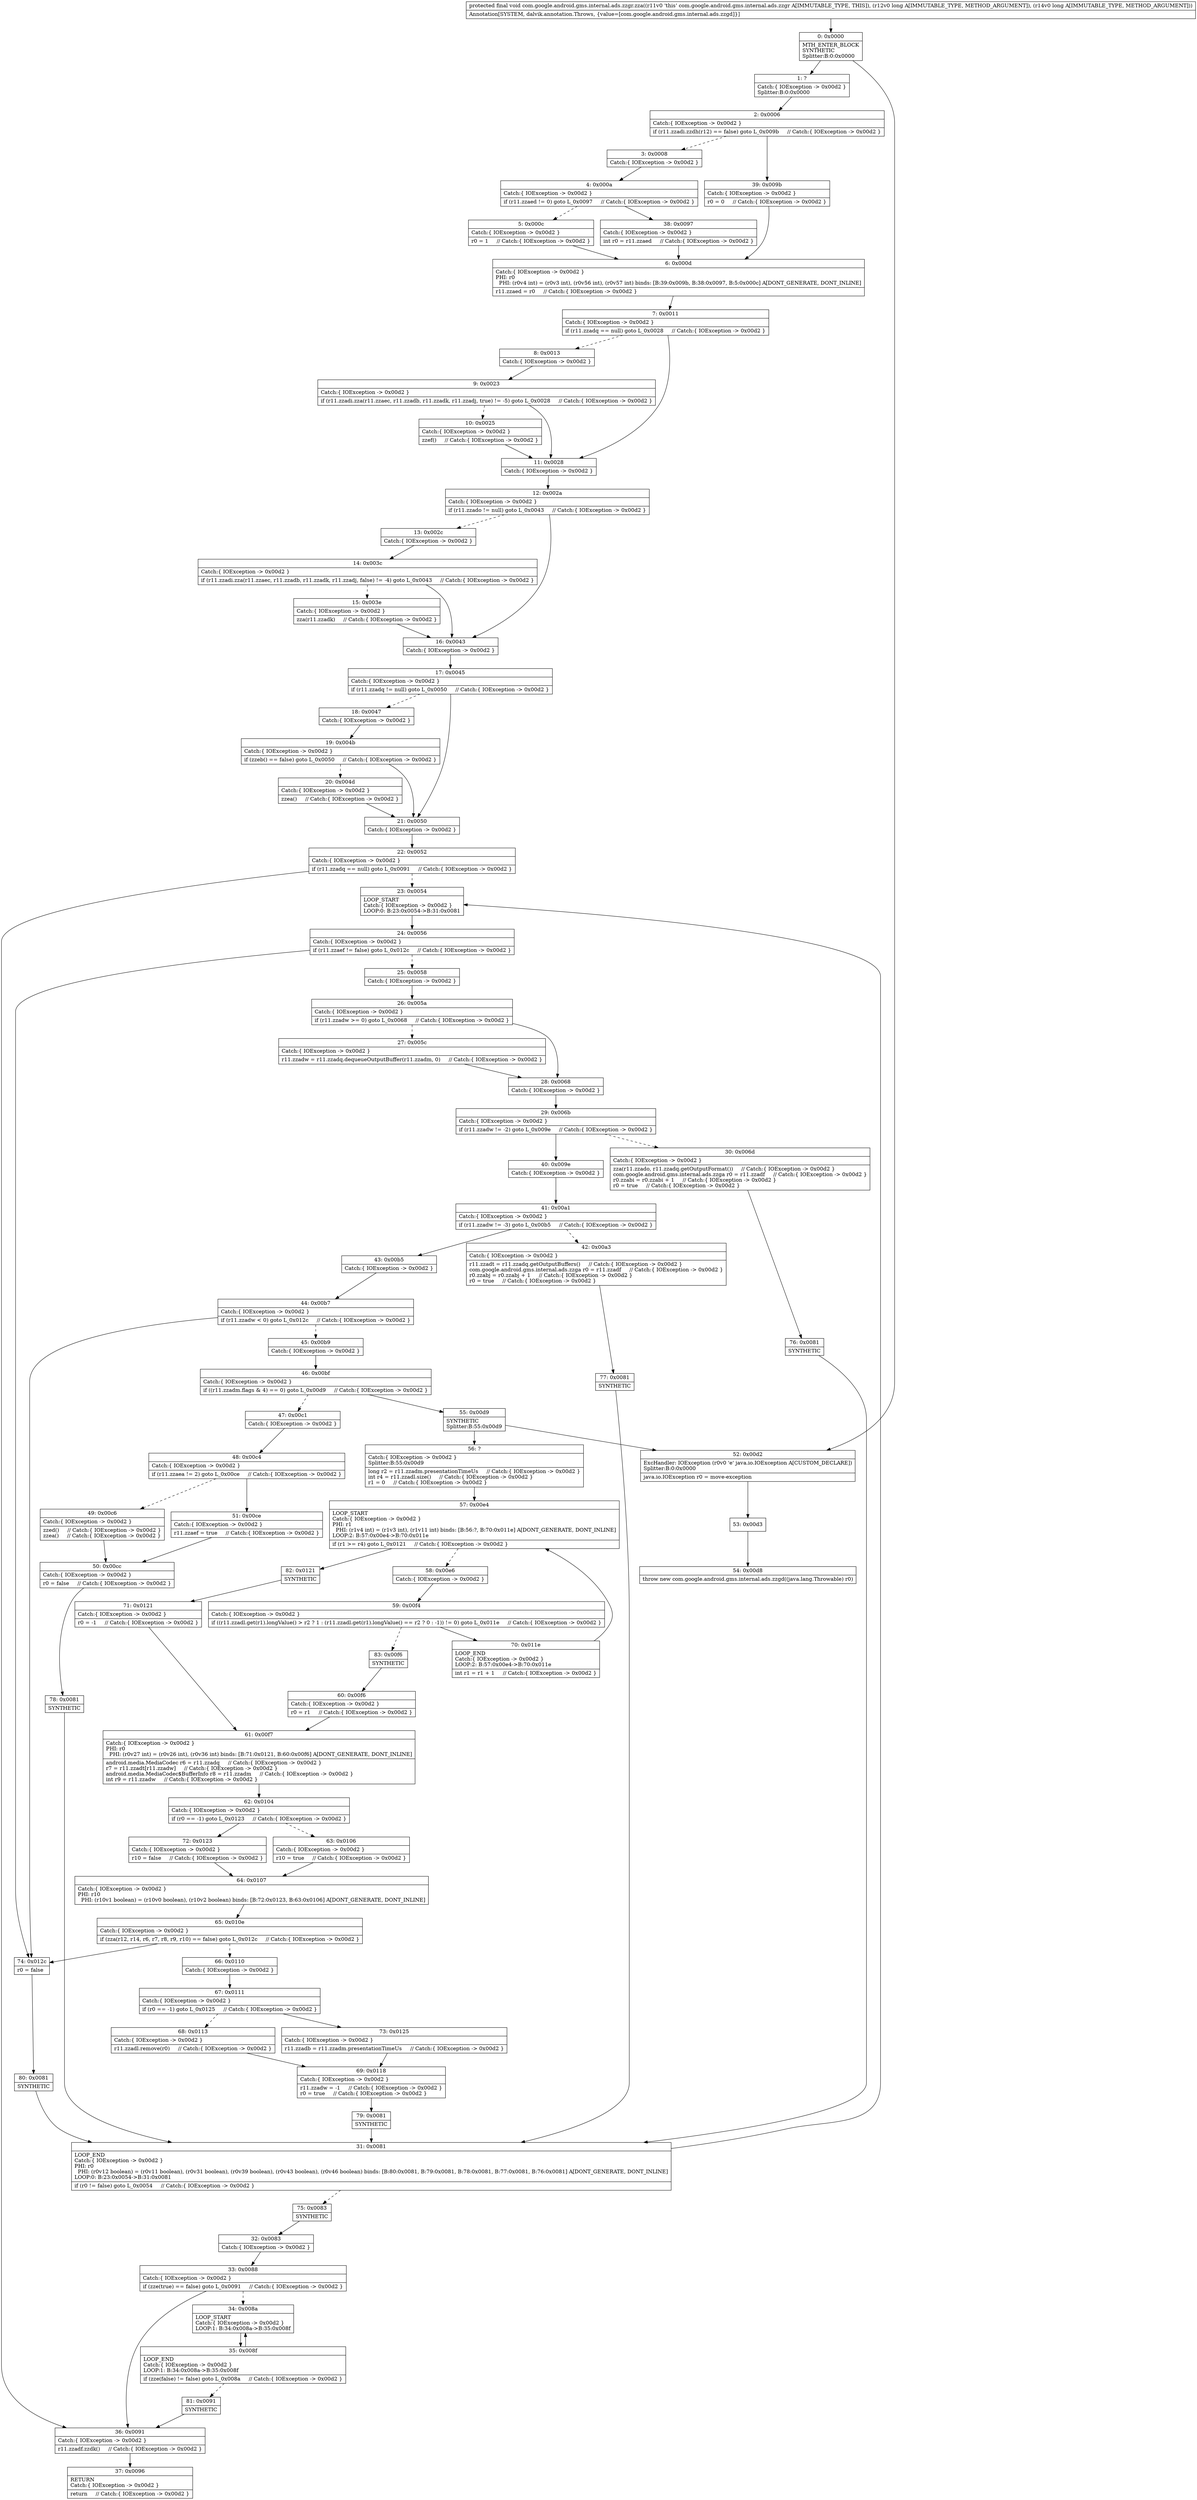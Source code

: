 digraph "CFG forcom.google.android.gms.internal.ads.zzgr.zza(JJ)V" {
Node_0 [shape=record,label="{0\:\ 0x0000|MTH_ENTER_BLOCK\lSYNTHETIC\lSplitter:B:0:0x0000\l}"];
Node_1 [shape=record,label="{1\:\ ?|Catch:\{ IOException \-\> 0x00d2 \}\lSplitter:B:0:0x0000\l}"];
Node_2 [shape=record,label="{2\:\ 0x0006|Catch:\{ IOException \-\> 0x00d2 \}\l|if (r11.zzadi.zzdh(r12) == false) goto L_0x009b     \/\/ Catch:\{ IOException \-\> 0x00d2 \}\l}"];
Node_3 [shape=record,label="{3\:\ 0x0008|Catch:\{ IOException \-\> 0x00d2 \}\l}"];
Node_4 [shape=record,label="{4\:\ 0x000a|Catch:\{ IOException \-\> 0x00d2 \}\l|if (r11.zzaed != 0) goto L_0x0097     \/\/ Catch:\{ IOException \-\> 0x00d2 \}\l}"];
Node_5 [shape=record,label="{5\:\ 0x000c|Catch:\{ IOException \-\> 0x00d2 \}\l|r0 = 1     \/\/ Catch:\{ IOException \-\> 0x00d2 \}\l}"];
Node_6 [shape=record,label="{6\:\ 0x000d|Catch:\{ IOException \-\> 0x00d2 \}\lPHI: r0 \l  PHI: (r0v4 int) = (r0v3 int), (r0v56 int), (r0v57 int) binds: [B:39:0x009b, B:38:0x0097, B:5:0x000c] A[DONT_GENERATE, DONT_INLINE]\l|r11.zzaed = r0     \/\/ Catch:\{ IOException \-\> 0x00d2 \}\l}"];
Node_7 [shape=record,label="{7\:\ 0x0011|Catch:\{ IOException \-\> 0x00d2 \}\l|if (r11.zzadq == null) goto L_0x0028     \/\/ Catch:\{ IOException \-\> 0x00d2 \}\l}"];
Node_8 [shape=record,label="{8\:\ 0x0013|Catch:\{ IOException \-\> 0x00d2 \}\l}"];
Node_9 [shape=record,label="{9\:\ 0x0023|Catch:\{ IOException \-\> 0x00d2 \}\l|if (r11.zzadi.zza(r11.zzaec, r11.zzadb, r11.zzadk, r11.zzadj, true) != \-5) goto L_0x0028     \/\/ Catch:\{ IOException \-\> 0x00d2 \}\l}"];
Node_10 [shape=record,label="{10\:\ 0x0025|Catch:\{ IOException \-\> 0x00d2 \}\l|zzef()     \/\/ Catch:\{ IOException \-\> 0x00d2 \}\l}"];
Node_11 [shape=record,label="{11\:\ 0x0028|Catch:\{ IOException \-\> 0x00d2 \}\l}"];
Node_12 [shape=record,label="{12\:\ 0x002a|Catch:\{ IOException \-\> 0x00d2 \}\l|if (r11.zzado != null) goto L_0x0043     \/\/ Catch:\{ IOException \-\> 0x00d2 \}\l}"];
Node_13 [shape=record,label="{13\:\ 0x002c|Catch:\{ IOException \-\> 0x00d2 \}\l}"];
Node_14 [shape=record,label="{14\:\ 0x003c|Catch:\{ IOException \-\> 0x00d2 \}\l|if (r11.zzadi.zza(r11.zzaec, r11.zzadb, r11.zzadk, r11.zzadj, false) != \-4) goto L_0x0043     \/\/ Catch:\{ IOException \-\> 0x00d2 \}\l}"];
Node_15 [shape=record,label="{15\:\ 0x003e|Catch:\{ IOException \-\> 0x00d2 \}\l|zza(r11.zzadk)     \/\/ Catch:\{ IOException \-\> 0x00d2 \}\l}"];
Node_16 [shape=record,label="{16\:\ 0x0043|Catch:\{ IOException \-\> 0x00d2 \}\l}"];
Node_17 [shape=record,label="{17\:\ 0x0045|Catch:\{ IOException \-\> 0x00d2 \}\l|if (r11.zzadq != null) goto L_0x0050     \/\/ Catch:\{ IOException \-\> 0x00d2 \}\l}"];
Node_18 [shape=record,label="{18\:\ 0x0047|Catch:\{ IOException \-\> 0x00d2 \}\l}"];
Node_19 [shape=record,label="{19\:\ 0x004b|Catch:\{ IOException \-\> 0x00d2 \}\l|if (zzeb() == false) goto L_0x0050     \/\/ Catch:\{ IOException \-\> 0x00d2 \}\l}"];
Node_20 [shape=record,label="{20\:\ 0x004d|Catch:\{ IOException \-\> 0x00d2 \}\l|zzea()     \/\/ Catch:\{ IOException \-\> 0x00d2 \}\l}"];
Node_21 [shape=record,label="{21\:\ 0x0050|Catch:\{ IOException \-\> 0x00d2 \}\l}"];
Node_22 [shape=record,label="{22\:\ 0x0052|Catch:\{ IOException \-\> 0x00d2 \}\l|if (r11.zzadq == null) goto L_0x0091     \/\/ Catch:\{ IOException \-\> 0x00d2 \}\l}"];
Node_23 [shape=record,label="{23\:\ 0x0054|LOOP_START\lCatch:\{ IOException \-\> 0x00d2 \}\lLOOP:0: B:23:0x0054\-\>B:31:0x0081\l}"];
Node_24 [shape=record,label="{24\:\ 0x0056|Catch:\{ IOException \-\> 0x00d2 \}\l|if (r11.zzaef != false) goto L_0x012c     \/\/ Catch:\{ IOException \-\> 0x00d2 \}\l}"];
Node_25 [shape=record,label="{25\:\ 0x0058|Catch:\{ IOException \-\> 0x00d2 \}\l}"];
Node_26 [shape=record,label="{26\:\ 0x005a|Catch:\{ IOException \-\> 0x00d2 \}\l|if (r11.zzadw \>= 0) goto L_0x0068     \/\/ Catch:\{ IOException \-\> 0x00d2 \}\l}"];
Node_27 [shape=record,label="{27\:\ 0x005c|Catch:\{ IOException \-\> 0x00d2 \}\l|r11.zzadw = r11.zzadq.dequeueOutputBuffer(r11.zzadm, 0)     \/\/ Catch:\{ IOException \-\> 0x00d2 \}\l}"];
Node_28 [shape=record,label="{28\:\ 0x0068|Catch:\{ IOException \-\> 0x00d2 \}\l}"];
Node_29 [shape=record,label="{29\:\ 0x006b|Catch:\{ IOException \-\> 0x00d2 \}\l|if (r11.zzadw != \-2) goto L_0x009e     \/\/ Catch:\{ IOException \-\> 0x00d2 \}\l}"];
Node_30 [shape=record,label="{30\:\ 0x006d|Catch:\{ IOException \-\> 0x00d2 \}\l|zza(r11.zzado, r11.zzadq.getOutputFormat())     \/\/ Catch:\{ IOException \-\> 0x00d2 \}\lcom.google.android.gms.internal.ads.zzga r0 = r11.zzadf     \/\/ Catch:\{ IOException \-\> 0x00d2 \}\lr0.zzabi = r0.zzabi + 1     \/\/ Catch:\{ IOException \-\> 0x00d2 \}\lr0 = true     \/\/ Catch:\{ IOException \-\> 0x00d2 \}\l}"];
Node_31 [shape=record,label="{31\:\ 0x0081|LOOP_END\lCatch:\{ IOException \-\> 0x00d2 \}\lPHI: r0 \l  PHI: (r0v12 boolean) = (r0v11 boolean), (r0v31 boolean), (r0v39 boolean), (r0v43 boolean), (r0v46 boolean) binds: [B:80:0x0081, B:79:0x0081, B:78:0x0081, B:77:0x0081, B:76:0x0081] A[DONT_GENERATE, DONT_INLINE]\lLOOP:0: B:23:0x0054\-\>B:31:0x0081\l|if (r0 != false) goto L_0x0054     \/\/ Catch:\{ IOException \-\> 0x00d2 \}\l}"];
Node_32 [shape=record,label="{32\:\ 0x0083|Catch:\{ IOException \-\> 0x00d2 \}\l}"];
Node_33 [shape=record,label="{33\:\ 0x0088|Catch:\{ IOException \-\> 0x00d2 \}\l|if (zze(true) == false) goto L_0x0091     \/\/ Catch:\{ IOException \-\> 0x00d2 \}\l}"];
Node_34 [shape=record,label="{34\:\ 0x008a|LOOP_START\lCatch:\{ IOException \-\> 0x00d2 \}\lLOOP:1: B:34:0x008a\-\>B:35:0x008f\l}"];
Node_35 [shape=record,label="{35\:\ 0x008f|LOOP_END\lCatch:\{ IOException \-\> 0x00d2 \}\lLOOP:1: B:34:0x008a\-\>B:35:0x008f\l|if (zze(false) != false) goto L_0x008a     \/\/ Catch:\{ IOException \-\> 0x00d2 \}\l}"];
Node_36 [shape=record,label="{36\:\ 0x0091|Catch:\{ IOException \-\> 0x00d2 \}\l|r11.zzadf.zzdk()     \/\/ Catch:\{ IOException \-\> 0x00d2 \}\l}"];
Node_37 [shape=record,label="{37\:\ 0x0096|RETURN\lCatch:\{ IOException \-\> 0x00d2 \}\l|return     \/\/ Catch:\{ IOException \-\> 0x00d2 \}\l}"];
Node_38 [shape=record,label="{38\:\ 0x0097|Catch:\{ IOException \-\> 0x00d2 \}\l|int r0 = r11.zzaed     \/\/ Catch:\{ IOException \-\> 0x00d2 \}\l}"];
Node_39 [shape=record,label="{39\:\ 0x009b|Catch:\{ IOException \-\> 0x00d2 \}\l|r0 = 0     \/\/ Catch:\{ IOException \-\> 0x00d2 \}\l}"];
Node_40 [shape=record,label="{40\:\ 0x009e|Catch:\{ IOException \-\> 0x00d2 \}\l}"];
Node_41 [shape=record,label="{41\:\ 0x00a1|Catch:\{ IOException \-\> 0x00d2 \}\l|if (r11.zzadw != \-3) goto L_0x00b5     \/\/ Catch:\{ IOException \-\> 0x00d2 \}\l}"];
Node_42 [shape=record,label="{42\:\ 0x00a3|Catch:\{ IOException \-\> 0x00d2 \}\l|r11.zzadt = r11.zzadq.getOutputBuffers()     \/\/ Catch:\{ IOException \-\> 0x00d2 \}\lcom.google.android.gms.internal.ads.zzga r0 = r11.zzadf     \/\/ Catch:\{ IOException \-\> 0x00d2 \}\lr0.zzabj = r0.zzabj + 1     \/\/ Catch:\{ IOException \-\> 0x00d2 \}\lr0 = true     \/\/ Catch:\{ IOException \-\> 0x00d2 \}\l}"];
Node_43 [shape=record,label="{43\:\ 0x00b5|Catch:\{ IOException \-\> 0x00d2 \}\l}"];
Node_44 [shape=record,label="{44\:\ 0x00b7|Catch:\{ IOException \-\> 0x00d2 \}\l|if (r11.zzadw \< 0) goto L_0x012c     \/\/ Catch:\{ IOException \-\> 0x00d2 \}\l}"];
Node_45 [shape=record,label="{45\:\ 0x00b9|Catch:\{ IOException \-\> 0x00d2 \}\l}"];
Node_46 [shape=record,label="{46\:\ 0x00bf|Catch:\{ IOException \-\> 0x00d2 \}\l|if ((r11.zzadm.flags & 4) == 0) goto L_0x00d9     \/\/ Catch:\{ IOException \-\> 0x00d2 \}\l}"];
Node_47 [shape=record,label="{47\:\ 0x00c1|Catch:\{ IOException \-\> 0x00d2 \}\l}"];
Node_48 [shape=record,label="{48\:\ 0x00c4|Catch:\{ IOException \-\> 0x00d2 \}\l|if (r11.zzaea != 2) goto L_0x00ce     \/\/ Catch:\{ IOException \-\> 0x00d2 \}\l}"];
Node_49 [shape=record,label="{49\:\ 0x00c6|Catch:\{ IOException \-\> 0x00d2 \}\l|zzed()     \/\/ Catch:\{ IOException \-\> 0x00d2 \}\lzzea()     \/\/ Catch:\{ IOException \-\> 0x00d2 \}\l}"];
Node_50 [shape=record,label="{50\:\ 0x00cc|Catch:\{ IOException \-\> 0x00d2 \}\l|r0 = false     \/\/ Catch:\{ IOException \-\> 0x00d2 \}\l}"];
Node_51 [shape=record,label="{51\:\ 0x00ce|Catch:\{ IOException \-\> 0x00d2 \}\l|r11.zzaef = true     \/\/ Catch:\{ IOException \-\> 0x00d2 \}\l}"];
Node_52 [shape=record,label="{52\:\ 0x00d2|ExcHandler: IOException (r0v0 'e' java.io.IOException A[CUSTOM_DECLARE])\lSplitter:B:0:0x0000\l|java.io.IOException r0 = move\-exception\l}"];
Node_53 [shape=record,label="{53\:\ 0x00d3}"];
Node_54 [shape=record,label="{54\:\ 0x00d8|throw new com.google.android.gms.internal.ads.zzgd((java.lang.Throwable) r0)\l}"];
Node_55 [shape=record,label="{55\:\ 0x00d9|SYNTHETIC\lSplitter:B:55:0x00d9\l}"];
Node_56 [shape=record,label="{56\:\ ?|Catch:\{ IOException \-\> 0x00d2 \}\lSplitter:B:55:0x00d9\l|long r2 = r11.zzadm.presentationTimeUs     \/\/ Catch:\{ IOException \-\> 0x00d2 \}\lint r4 = r11.zzadl.size()     \/\/ Catch:\{ IOException \-\> 0x00d2 \}\lr1 = 0     \/\/ Catch:\{ IOException \-\> 0x00d2 \}\l}"];
Node_57 [shape=record,label="{57\:\ 0x00e4|LOOP_START\lCatch:\{ IOException \-\> 0x00d2 \}\lPHI: r1 \l  PHI: (r1v4 int) = (r1v3 int), (r1v11 int) binds: [B:56:?, B:70:0x011e] A[DONT_GENERATE, DONT_INLINE]\lLOOP:2: B:57:0x00e4\-\>B:70:0x011e\l|if (r1 \>= r4) goto L_0x0121     \/\/ Catch:\{ IOException \-\> 0x00d2 \}\l}"];
Node_58 [shape=record,label="{58\:\ 0x00e6|Catch:\{ IOException \-\> 0x00d2 \}\l}"];
Node_59 [shape=record,label="{59\:\ 0x00f4|Catch:\{ IOException \-\> 0x00d2 \}\l|if ((r11.zzadl.get(r1).longValue() \> r2 ? 1 : (r11.zzadl.get(r1).longValue() == r2 ? 0 : \-1)) != 0) goto L_0x011e     \/\/ Catch:\{ IOException \-\> 0x00d2 \}\l}"];
Node_60 [shape=record,label="{60\:\ 0x00f6|Catch:\{ IOException \-\> 0x00d2 \}\l|r0 = r1     \/\/ Catch:\{ IOException \-\> 0x00d2 \}\l}"];
Node_61 [shape=record,label="{61\:\ 0x00f7|Catch:\{ IOException \-\> 0x00d2 \}\lPHI: r0 \l  PHI: (r0v27 int) = (r0v26 int), (r0v36 int) binds: [B:71:0x0121, B:60:0x00f6] A[DONT_GENERATE, DONT_INLINE]\l|android.media.MediaCodec r6 = r11.zzadq     \/\/ Catch:\{ IOException \-\> 0x00d2 \}\lr7 = r11.zzadt[r11.zzadw]     \/\/ Catch:\{ IOException \-\> 0x00d2 \}\landroid.media.MediaCodec$BufferInfo r8 = r11.zzadm     \/\/ Catch:\{ IOException \-\> 0x00d2 \}\lint r9 = r11.zzadw     \/\/ Catch:\{ IOException \-\> 0x00d2 \}\l}"];
Node_62 [shape=record,label="{62\:\ 0x0104|Catch:\{ IOException \-\> 0x00d2 \}\l|if (r0 == \-1) goto L_0x0123     \/\/ Catch:\{ IOException \-\> 0x00d2 \}\l}"];
Node_63 [shape=record,label="{63\:\ 0x0106|Catch:\{ IOException \-\> 0x00d2 \}\l|r10 = true     \/\/ Catch:\{ IOException \-\> 0x00d2 \}\l}"];
Node_64 [shape=record,label="{64\:\ 0x0107|Catch:\{ IOException \-\> 0x00d2 \}\lPHI: r10 \l  PHI: (r10v1 boolean) = (r10v0 boolean), (r10v2 boolean) binds: [B:72:0x0123, B:63:0x0106] A[DONT_GENERATE, DONT_INLINE]\l}"];
Node_65 [shape=record,label="{65\:\ 0x010e|Catch:\{ IOException \-\> 0x00d2 \}\l|if (zza(r12, r14, r6, r7, r8, r9, r10) == false) goto L_0x012c     \/\/ Catch:\{ IOException \-\> 0x00d2 \}\l}"];
Node_66 [shape=record,label="{66\:\ 0x0110|Catch:\{ IOException \-\> 0x00d2 \}\l}"];
Node_67 [shape=record,label="{67\:\ 0x0111|Catch:\{ IOException \-\> 0x00d2 \}\l|if (r0 == \-1) goto L_0x0125     \/\/ Catch:\{ IOException \-\> 0x00d2 \}\l}"];
Node_68 [shape=record,label="{68\:\ 0x0113|Catch:\{ IOException \-\> 0x00d2 \}\l|r11.zzadl.remove(r0)     \/\/ Catch:\{ IOException \-\> 0x00d2 \}\l}"];
Node_69 [shape=record,label="{69\:\ 0x0118|Catch:\{ IOException \-\> 0x00d2 \}\l|r11.zzadw = \-1     \/\/ Catch:\{ IOException \-\> 0x00d2 \}\lr0 = true     \/\/ Catch:\{ IOException \-\> 0x00d2 \}\l}"];
Node_70 [shape=record,label="{70\:\ 0x011e|LOOP_END\lCatch:\{ IOException \-\> 0x00d2 \}\lLOOP:2: B:57:0x00e4\-\>B:70:0x011e\l|int r1 = r1 + 1     \/\/ Catch:\{ IOException \-\> 0x00d2 \}\l}"];
Node_71 [shape=record,label="{71\:\ 0x0121|Catch:\{ IOException \-\> 0x00d2 \}\l|r0 = \-1     \/\/ Catch:\{ IOException \-\> 0x00d2 \}\l}"];
Node_72 [shape=record,label="{72\:\ 0x0123|Catch:\{ IOException \-\> 0x00d2 \}\l|r10 = false     \/\/ Catch:\{ IOException \-\> 0x00d2 \}\l}"];
Node_73 [shape=record,label="{73\:\ 0x0125|Catch:\{ IOException \-\> 0x00d2 \}\l|r11.zzadb = r11.zzadm.presentationTimeUs     \/\/ Catch:\{ IOException \-\> 0x00d2 \}\l}"];
Node_74 [shape=record,label="{74\:\ 0x012c|r0 = false\l}"];
Node_75 [shape=record,label="{75\:\ 0x0083|SYNTHETIC\l}"];
Node_76 [shape=record,label="{76\:\ 0x0081|SYNTHETIC\l}"];
Node_77 [shape=record,label="{77\:\ 0x0081|SYNTHETIC\l}"];
Node_78 [shape=record,label="{78\:\ 0x0081|SYNTHETIC\l}"];
Node_79 [shape=record,label="{79\:\ 0x0081|SYNTHETIC\l}"];
Node_80 [shape=record,label="{80\:\ 0x0081|SYNTHETIC\l}"];
Node_81 [shape=record,label="{81\:\ 0x0091|SYNTHETIC\l}"];
Node_82 [shape=record,label="{82\:\ 0x0121|SYNTHETIC\l}"];
Node_83 [shape=record,label="{83\:\ 0x00f6|SYNTHETIC\l}"];
MethodNode[shape=record,label="{protected final void com.google.android.gms.internal.ads.zzgr.zza((r11v0 'this' com.google.android.gms.internal.ads.zzgr A[IMMUTABLE_TYPE, THIS]), (r12v0 long A[IMMUTABLE_TYPE, METHOD_ARGUMENT]), (r14v0 long A[IMMUTABLE_TYPE, METHOD_ARGUMENT]))  | Annotation[SYSTEM, dalvik.annotation.Throws, \{value=[com.google.android.gms.internal.ads.zzgd]\}]\l}"];
MethodNode -> Node_0;
Node_0 -> Node_1;
Node_0 -> Node_52;
Node_1 -> Node_2;
Node_2 -> Node_3[style=dashed];
Node_2 -> Node_39;
Node_3 -> Node_4;
Node_4 -> Node_5[style=dashed];
Node_4 -> Node_38;
Node_5 -> Node_6;
Node_6 -> Node_7;
Node_7 -> Node_8[style=dashed];
Node_7 -> Node_11;
Node_8 -> Node_9;
Node_9 -> Node_10[style=dashed];
Node_9 -> Node_11;
Node_10 -> Node_11;
Node_11 -> Node_12;
Node_12 -> Node_13[style=dashed];
Node_12 -> Node_16;
Node_13 -> Node_14;
Node_14 -> Node_15[style=dashed];
Node_14 -> Node_16;
Node_15 -> Node_16;
Node_16 -> Node_17;
Node_17 -> Node_18[style=dashed];
Node_17 -> Node_21;
Node_18 -> Node_19;
Node_19 -> Node_20[style=dashed];
Node_19 -> Node_21;
Node_20 -> Node_21;
Node_21 -> Node_22;
Node_22 -> Node_23[style=dashed];
Node_22 -> Node_36;
Node_23 -> Node_24;
Node_24 -> Node_25[style=dashed];
Node_24 -> Node_74;
Node_25 -> Node_26;
Node_26 -> Node_27[style=dashed];
Node_26 -> Node_28;
Node_27 -> Node_28;
Node_28 -> Node_29;
Node_29 -> Node_30[style=dashed];
Node_29 -> Node_40;
Node_30 -> Node_76;
Node_31 -> Node_23;
Node_31 -> Node_75[style=dashed];
Node_32 -> Node_33;
Node_33 -> Node_34[style=dashed];
Node_33 -> Node_36;
Node_34 -> Node_35;
Node_35 -> Node_34;
Node_35 -> Node_81[style=dashed];
Node_36 -> Node_37;
Node_38 -> Node_6;
Node_39 -> Node_6;
Node_40 -> Node_41;
Node_41 -> Node_42[style=dashed];
Node_41 -> Node_43;
Node_42 -> Node_77;
Node_43 -> Node_44;
Node_44 -> Node_45[style=dashed];
Node_44 -> Node_74;
Node_45 -> Node_46;
Node_46 -> Node_47[style=dashed];
Node_46 -> Node_55;
Node_47 -> Node_48;
Node_48 -> Node_49[style=dashed];
Node_48 -> Node_51;
Node_49 -> Node_50;
Node_50 -> Node_78;
Node_51 -> Node_50;
Node_52 -> Node_53;
Node_53 -> Node_54;
Node_55 -> Node_56;
Node_55 -> Node_52;
Node_56 -> Node_57;
Node_57 -> Node_58[style=dashed];
Node_57 -> Node_82;
Node_58 -> Node_59;
Node_59 -> Node_70;
Node_59 -> Node_83[style=dashed];
Node_60 -> Node_61;
Node_61 -> Node_62;
Node_62 -> Node_63[style=dashed];
Node_62 -> Node_72;
Node_63 -> Node_64;
Node_64 -> Node_65;
Node_65 -> Node_66[style=dashed];
Node_65 -> Node_74;
Node_66 -> Node_67;
Node_67 -> Node_68[style=dashed];
Node_67 -> Node_73;
Node_68 -> Node_69;
Node_69 -> Node_79;
Node_70 -> Node_57;
Node_71 -> Node_61;
Node_72 -> Node_64;
Node_73 -> Node_69;
Node_74 -> Node_80;
Node_75 -> Node_32;
Node_76 -> Node_31;
Node_77 -> Node_31;
Node_78 -> Node_31;
Node_79 -> Node_31;
Node_80 -> Node_31;
Node_81 -> Node_36;
Node_82 -> Node_71;
Node_83 -> Node_60;
}

